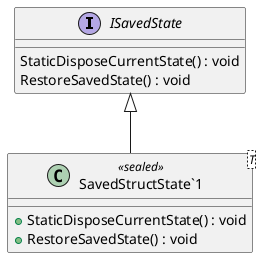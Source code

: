 @startuml
interface ISavedState {
    StaticDisposeCurrentState() : void
    RestoreSavedState() : void
}
class "SavedStructState`1"<T> <<sealed>> {
    + StaticDisposeCurrentState() : void
    + RestoreSavedState() : void
}
ISavedState <|-- "SavedStructState`1"
@enduml

